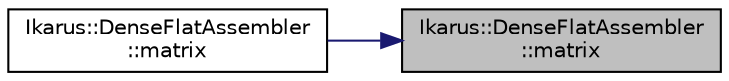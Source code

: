 digraph "Ikarus::DenseFlatAssembler::matrix"
{
 // LATEX_PDF_SIZE
  edge [fontname="Helvetica",fontsize="10",labelfontname="Helvetica",labelfontsize="10"];
  node [fontname="Helvetica",fontsize="10",shape=record];
  rankdir="RL";
  Node1 [label="Ikarus::DenseFlatAssembler\l::matrix",height=0.2,width=0.4,color="black", fillcolor="grey75", style="filled", fontcolor="black",tooltip=" "];
  Node1 -> Node2 [dir="back",color="midnightblue",fontsize="10",style="solid",fontname="Helvetica"];
  Node2 [label="Ikarus::DenseFlatAssembler\l::matrix",height=0.2,width=0.4,color="black", fillcolor="white", style="filled",URL="$a01211.html#a6381a98e1358aa8e13ceaa3ac3011e9c",tooltip="Calculates the matrix quantity requested by the bound feRequirements and the affordance...."];
}
